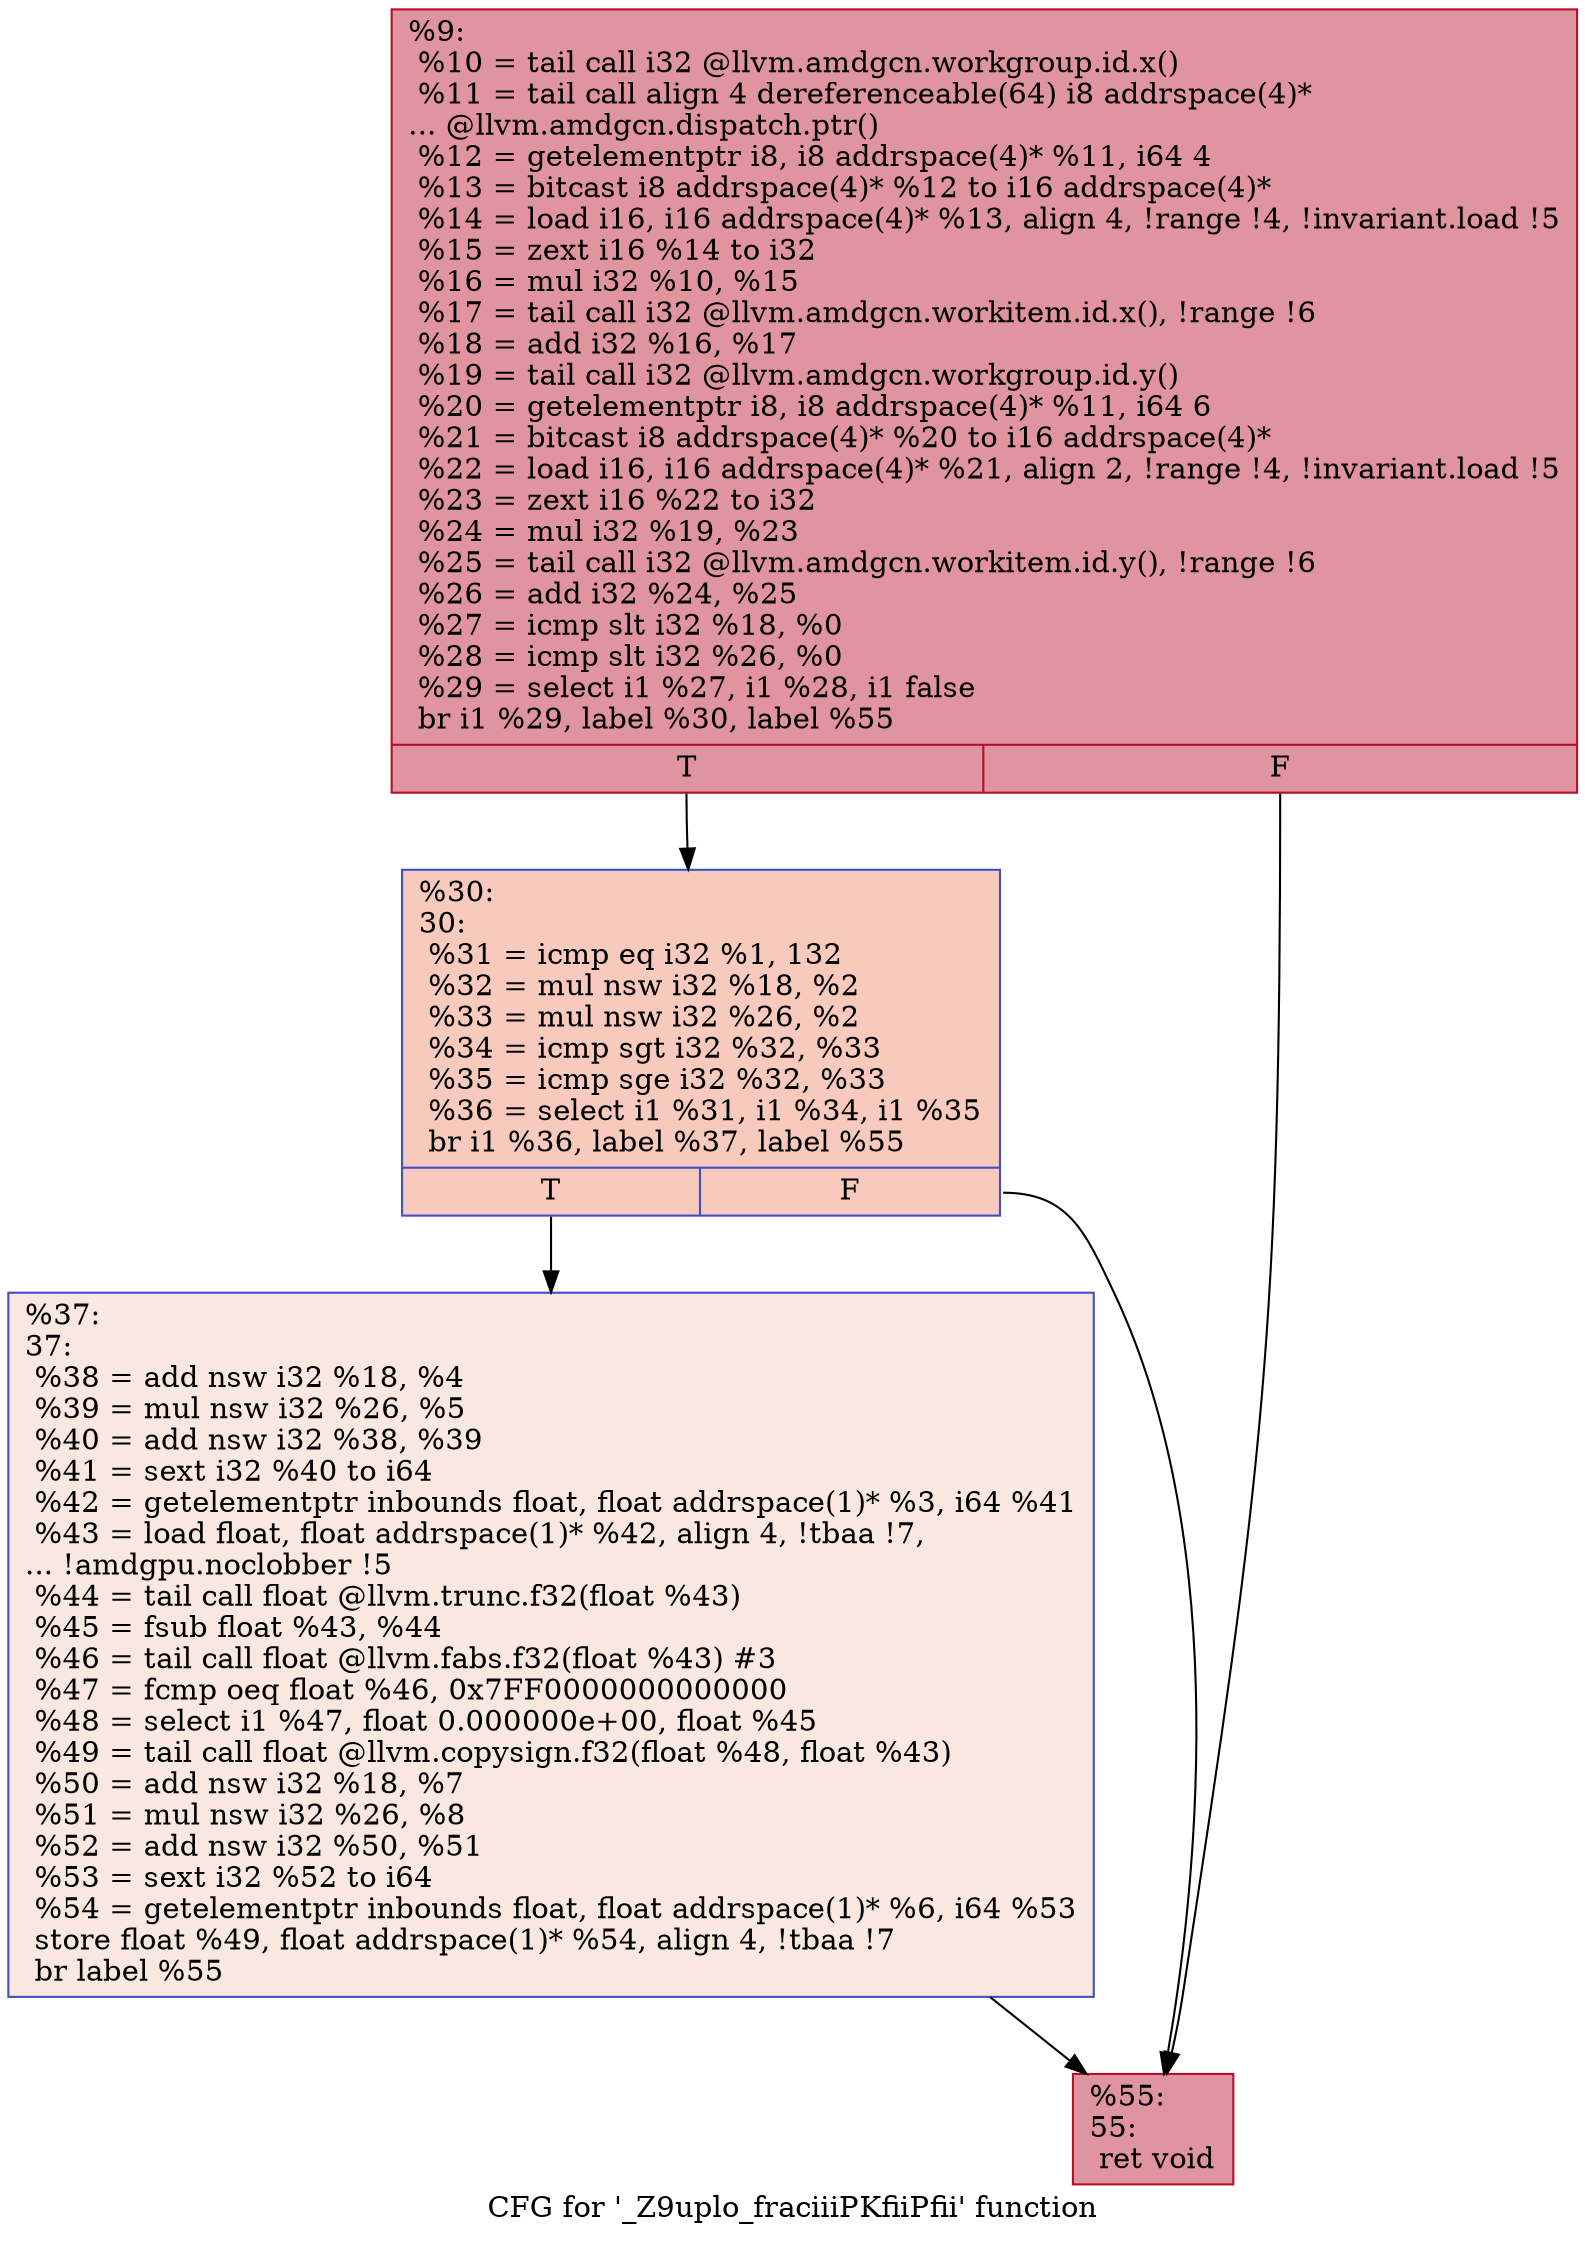 digraph "CFG for '_Z9uplo_fraciiiPKfiiPfii' function" {
	label="CFG for '_Z9uplo_fraciiiPKfiiPfii' function";

	Node0x4b3ae00 [shape=record,color="#b70d28ff", style=filled, fillcolor="#b70d2870",label="{%9:\l  %10 = tail call i32 @llvm.amdgcn.workgroup.id.x()\l  %11 = tail call align 4 dereferenceable(64) i8 addrspace(4)*\l... @llvm.amdgcn.dispatch.ptr()\l  %12 = getelementptr i8, i8 addrspace(4)* %11, i64 4\l  %13 = bitcast i8 addrspace(4)* %12 to i16 addrspace(4)*\l  %14 = load i16, i16 addrspace(4)* %13, align 4, !range !4, !invariant.load !5\l  %15 = zext i16 %14 to i32\l  %16 = mul i32 %10, %15\l  %17 = tail call i32 @llvm.amdgcn.workitem.id.x(), !range !6\l  %18 = add i32 %16, %17\l  %19 = tail call i32 @llvm.amdgcn.workgroup.id.y()\l  %20 = getelementptr i8, i8 addrspace(4)* %11, i64 6\l  %21 = bitcast i8 addrspace(4)* %20 to i16 addrspace(4)*\l  %22 = load i16, i16 addrspace(4)* %21, align 2, !range !4, !invariant.load !5\l  %23 = zext i16 %22 to i32\l  %24 = mul i32 %19, %23\l  %25 = tail call i32 @llvm.amdgcn.workitem.id.y(), !range !6\l  %26 = add i32 %24, %25\l  %27 = icmp slt i32 %18, %0\l  %28 = icmp slt i32 %26, %0\l  %29 = select i1 %27, i1 %28, i1 false\l  br i1 %29, label %30, label %55\l|{<s0>T|<s1>F}}"];
	Node0x4b3ae00:s0 -> Node0x4b3f3c0;
	Node0x4b3ae00:s1 -> Node0x4b3f450;
	Node0x4b3f3c0 [shape=record,color="#3d50c3ff", style=filled, fillcolor="#ef886b70",label="{%30:\l30:                                               \l  %31 = icmp eq i32 %1, 132\l  %32 = mul nsw i32 %18, %2\l  %33 = mul nsw i32 %26, %2\l  %34 = icmp sgt i32 %32, %33\l  %35 = icmp sge i32 %32, %33\l  %36 = select i1 %31, i1 %34, i1 %35\l  br i1 %36, label %37, label %55\l|{<s0>T|<s1>F}}"];
	Node0x4b3f3c0:s0 -> Node0x4b3d440;
	Node0x4b3f3c0:s1 -> Node0x4b3f450;
	Node0x4b3d440 [shape=record,color="#3d50c3ff", style=filled, fillcolor="#f1ccb870",label="{%37:\l37:                                               \l  %38 = add nsw i32 %18, %4\l  %39 = mul nsw i32 %26, %5\l  %40 = add nsw i32 %38, %39\l  %41 = sext i32 %40 to i64\l  %42 = getelementptr inbounds float, float addrspace(1)* %3, i64 %41\l  %43 = load float, float addrspace(1)* %42, align 4, !tbaa !7,\l... !amdgpu.noclobber !5\l  %44 = tail call float @llvm.trunc.f32(float %43)\l  %45 = fsub float %43, %44\l  %46 = tail call float @llvm.fabs.f32(float %43) #3\l  %47 = fcmp oeq float %46, 0x7FF0000000000000\l  %48 = select i1 %47, float 0.000000e+00, float %45\l  %49 = tail call float @llvm.copysign.f32(float %48, float %43)\l  %50 = add nsw i32 %18, %7\l  %51 = mul nsw i32 %26, %8\l  %52 = add nsw i32 %50, %51\l  %53 = sext i32 %52 to i64\l  %54 = getelementptr inbounds float, float addrspace(1)* %6, i64 %53\l  store float %49, float addrspace(1)* %54, align 4, !tbaa !7\l  br label %55\l}"];
	Node0x4b3d440 -> Node0x4b3f450;
	Node0x4b3f450 [shape=record,color="#b70d28ff", style=filled, fillcolor="#b70d2870",label="{%55:\l55:                                               \l  ret void\l}"];
}
